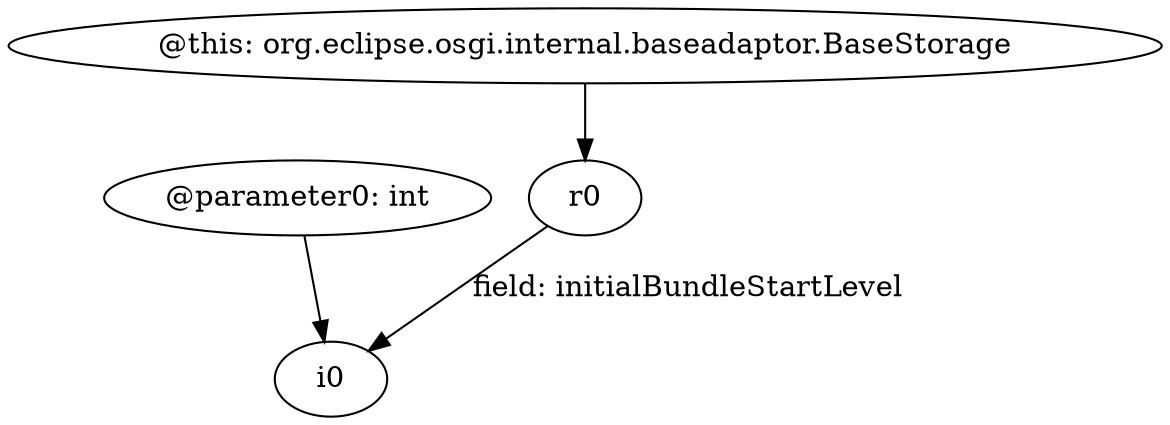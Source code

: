 digraph g {
0[label="r0"]
1[label="i0"]
0->1[label="field: initialBundleStartLevel"]
2[label="@this: org.eclipse.osgi.internal.baseadaptor.BaseStorage"]
2->0[label=""]
3[label="@parameter0: int"]
3->1[label=""]
}